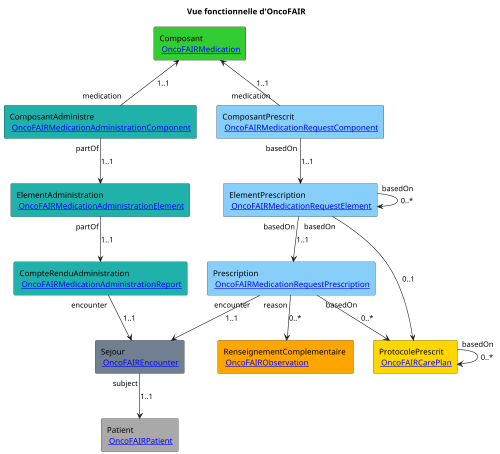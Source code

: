 @startuml

scale 500 width
title **Vue fonctionnelle d'OncoFAIR**

rectangle "ProtocolePrescrit \n [[StructureDefinition-oncofair-careplan.html OncoFAIRCarePlan]]" as ProtocolePrescrit #Gold 

rectangle "Sejour \n [[StructureDefinition-oncofair-encounter.html OncoFAIREncounter]]" as Sejour #SlateGray 

rectangle "Composant \n [[StructureDefinition-oncofair-medication.html OncoFAIRMedication]]" as Composant #LimeGreen 

rectangle "ComposantAdministre \n [[StructureDefinition-oncofair-medicationadministration-component.html OncoFAIRMedicationAdministrationComponent]]" as ComposantAdministre #LightSeaGreen 

rectangle "ElementAdministration \n [[StructureDefinition-oncofair-medicationadministration-element.html OncoFAIRMedicationAdministrationElement]]" as ElementAdministration #LightSeaGreen 

rectangle "CompteRenduAdministration \n [[StructureDefinition-oncofair-medicationadministration-report.html OncoFAIRMedicationAdministrationReport]]" as CompteRenduAdministration #LightSeaGreen 

rectangle "ComposantPrescrit \n [[StructureDefinition-oncofair-medicationrequest-component.html OncoFAIRMedicationRequestComponent]]" as ComposantPrescrit #LightSkyBlue 

rectangle "ElementPrescription \n [[StructureDefinition-oncofair-medicationrequest-element.html OncoFAIRMedicationRequestElement]]" as ElementPrescription #LightSkyBlue 

rectangle "Prescription \n [[StructureDefinition-oncofair-medicationrequest-prescription.html OncoFAIRMedicationRequestPrescription]]" as Prescription #LightSkyBlue 

rectangle "RenseignementComplementaire \n [[StructureDefinition-oncofair-observation.html OncoFAIRObservation]]" as RenseignementComplementaire #Orange 

rectangle "Patient \n [[StructureDefinition-oncofair-patient.html OncoFAIRPatient]]" as Patient #DarkGray 

ProtocolePrescrit --> ProtocolePrescrit : "basedOn" 0..*
Sejour --> Patient : "subject" 1..1
ComposantAdministre --> ElementAdministration : "partOf" 1..1
ComposantAdministre -u-> Composant : "medication" 1..1
ElementAdministration --> CompteRenduAdministration : "partOf" 1..1
CompteRenduAdministration --> Sejour : "encounter" 1..1
ComposantPrescrit --> ElementPrescription : "basedOn" 1..1
ComposantPrescrit -u-> Composant : "medication" 1..1
ElementPrescription --> Prescription : "basedOn" 1..1
ElementPrescription --> ElementPrescription : "basedOn" 0..*
ElementPrescription --> ProtocolePrescrit : "basedOn" 0..1
Prescription --> ProtocolePrescrit : "basedOn" 0..*
Prescription --> Sejour : "encounter" 1..1
Prescription --> RenseignementComplementaire : "reason" 0..*

@enduml